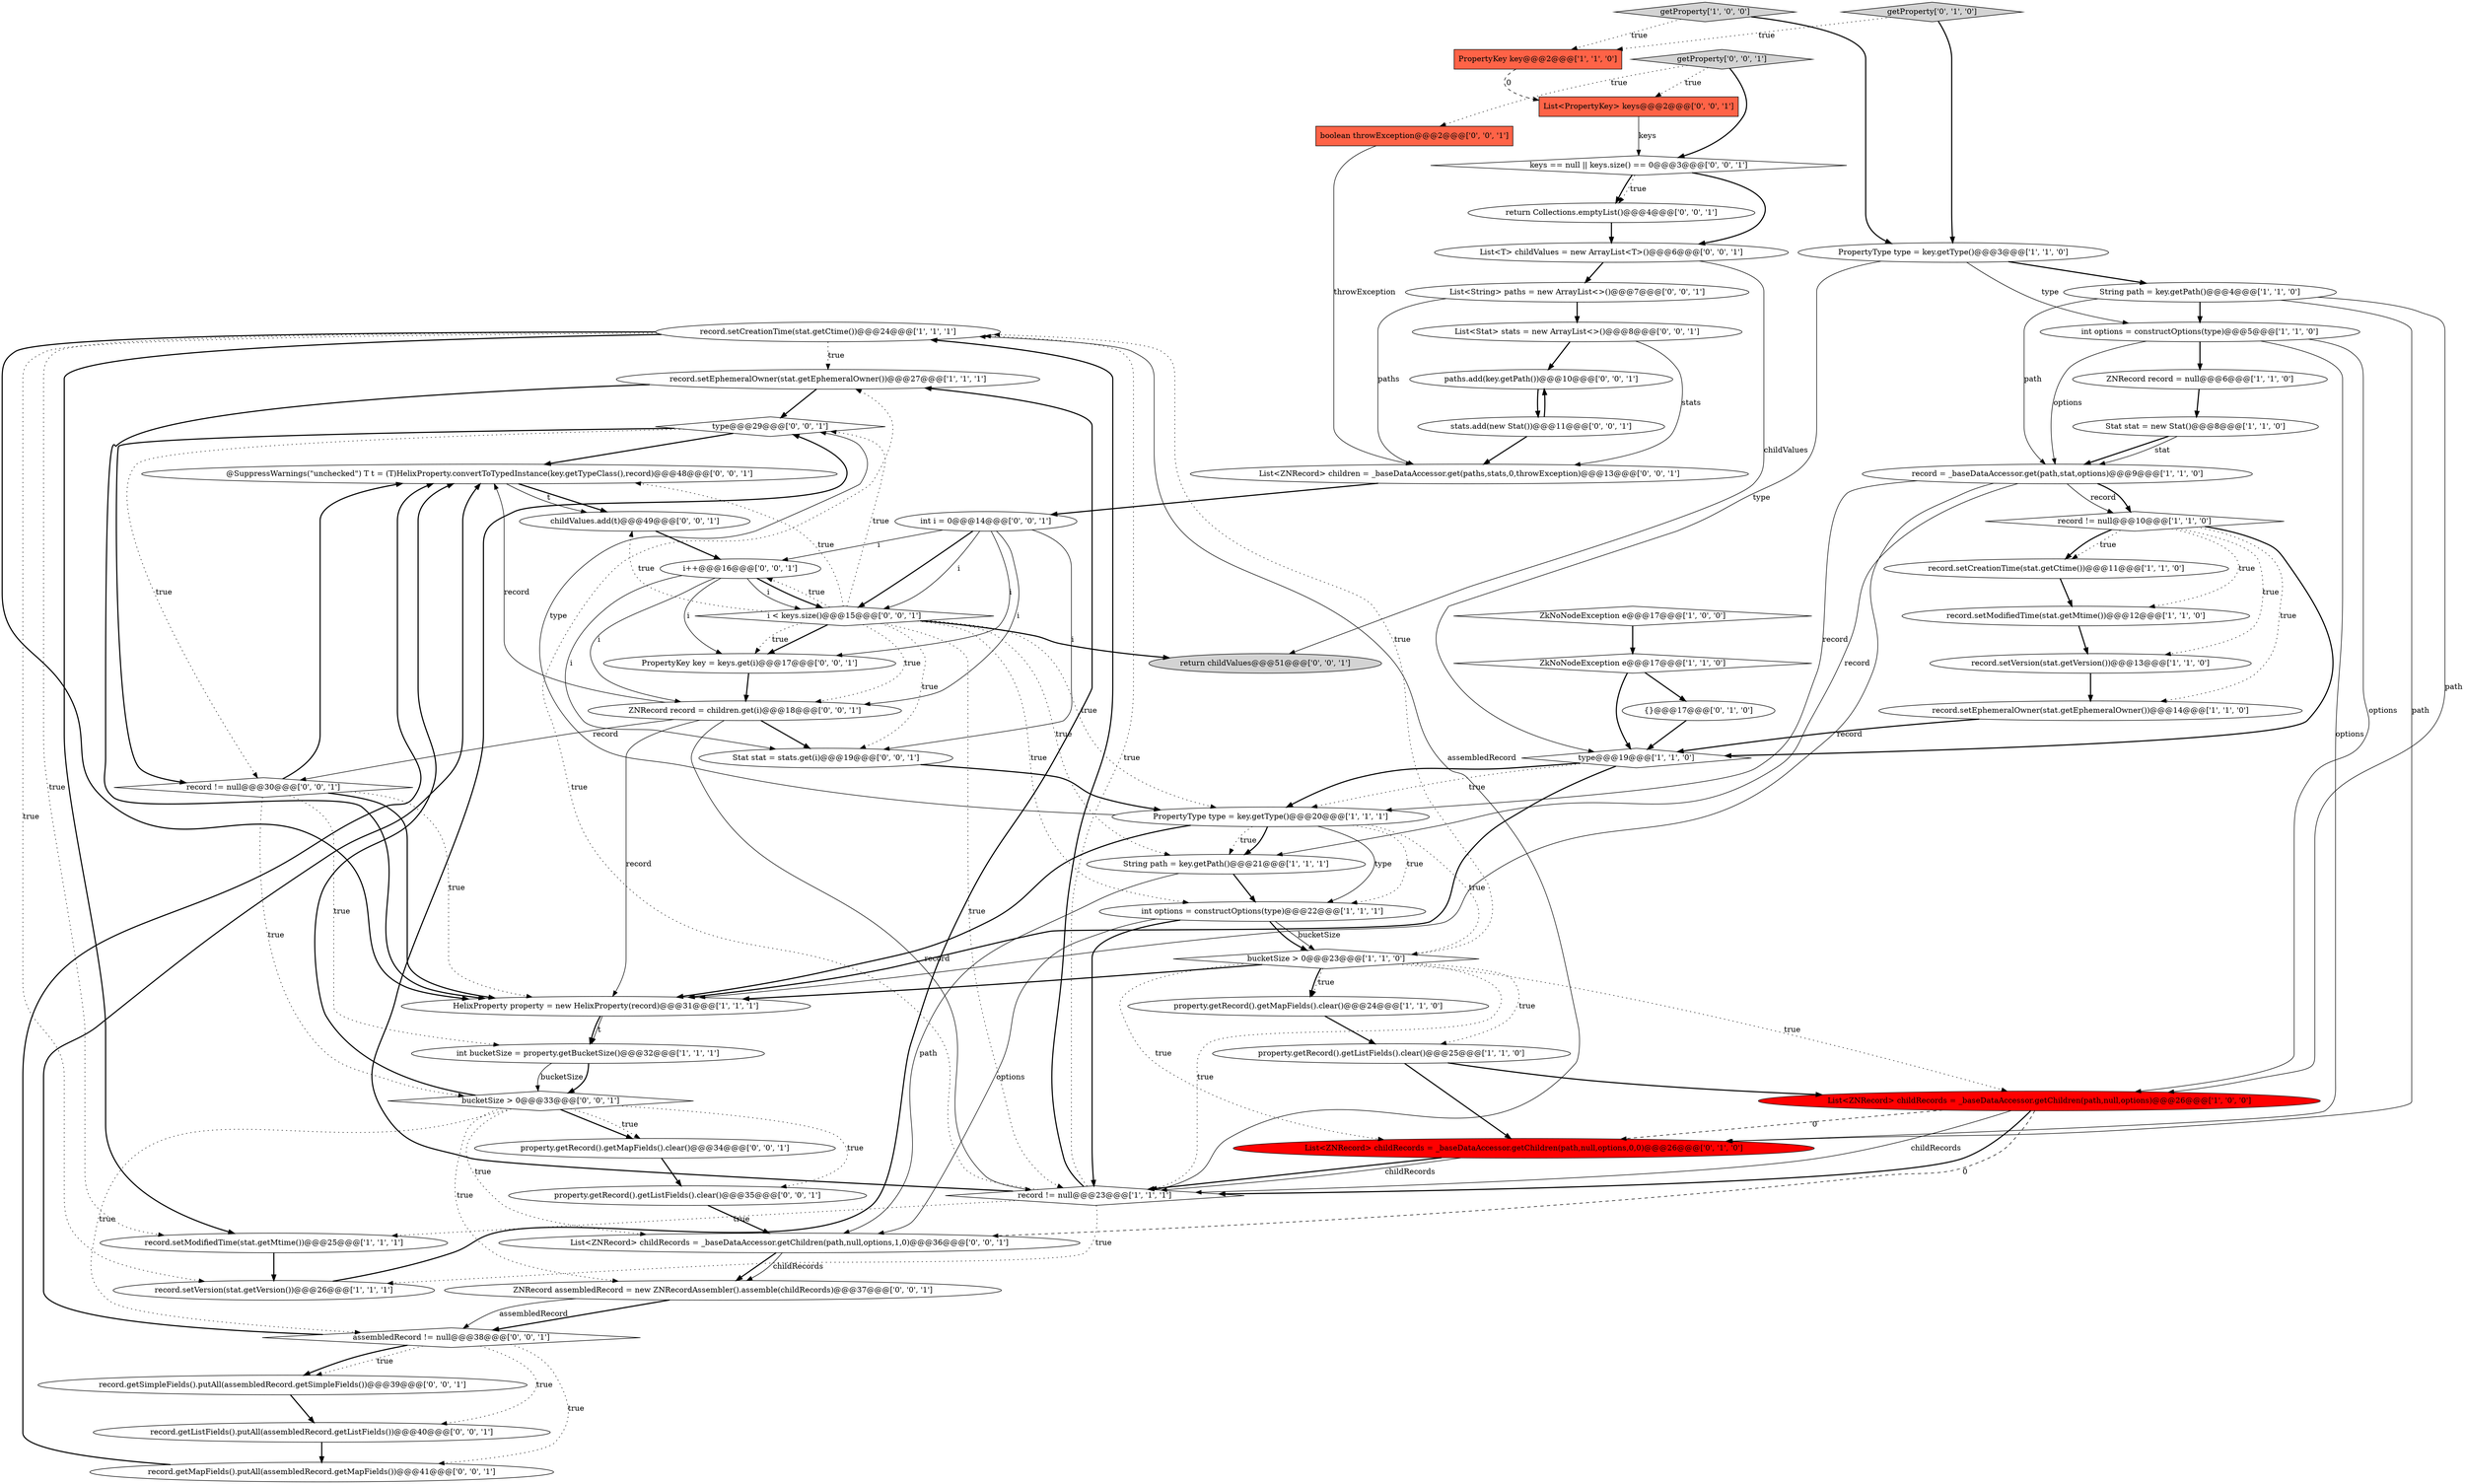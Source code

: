 digraph {
28 [style = filled, label = "record.setCreationTime(stat.getCtime())@@@24@@@['1', '1', '1']", fillcolor = white, shape = ellipse image = "AAA0AAABBB1BBB"];
63 [style = filled, label = "property.getRecord().getListFields().clear()@@@35@@@['0', '0', '1']", fillcolor = white, shape = ellipse image = "AAA0AAABBB3BBB"];
19 [style = filled, label = "Stat stat = new Stat()@@@8@@@['1', '1', '0']", fillcolor = white, shape = ellipse image = "AAA0AAABBB1BBB"];
3 [style = filled, label = "ZkNoNodeException e@@@17@@@['1', '0', '0']", fillcolor = white, shape = diamond image = "AAA0AAABBB1BBB"];
15 [style = filled, label = "record.setCreationTime(stat.getCtime())@@@11@@@['1', '1', '0']", fillcolor = white, shape = ellipse image = "AAA0AAABBB1BBB"];
36 [style = filled, label = "List<Stat> stats = new ArrayList<>()@@@8@@@['0', '0', '1']", fillcolor = white, shape = ellipse image = "AAA0AAABBB3BBB"];
18 [style = filled, label = "getProperty['1', '0', '0']", fillcolor = lightgray, shape = diamond image = "AAA0AAABBB1BBB"];
12 [style = filled, label = "property.getRecord().getMapFields().clear()@@@24@@@['1', '1', '0']", fillcolor = white, shape = ellipse image = "AAA0AAABBB1BBB"];
59 [style = filled, label = "record.getMapFields().putAll(assembledRecord.getMapFields())@@@41@@@['0', '0', '1']", fillcolor = white, shape = ellipse image = "AAA0AAABBB3BBB"];
14 [style = filled, label = "type@@@19@@@['1', '1', '0']", fillcolor = white, shape = diamond image = "AAA0AAABBB1BBB"];
7 [style = filled, label = "record.setEphemeralOwner(stat.getEphemeralOwner())@@@27@@@['1', '1', '1']", fillcolor = white, shape = ellipse image = "AAA0AAABBB1BBB"];
4 [style = filled, label = "record != null@@@23@@@['1', '1', '1']", fillcolor = white, shape = diamond image = "AAA0AAABBB1BBB"];
56 [style = filled, label = "@SuppressWarnings(\"unchecked\") T t = (T)HelixProperty.convertToTypedInstance(key.getTypeClass(),record)@@@48@@@['0', '0', '1']", fillcolor = white, shape = ellipse image = "AAA0AAABBB3BBB"];
57 [style = filled, label = "List<String> paths = new ArrayList<>()@@@7@@@['0', '0', '1']", fillcolor = white, shape = ellipse image = "AAA0AAABBB3BBB"];
55 [style = filled, label = "property.getRecord().getMapFields().clear()@@@34@@@['0', '0', '1']", fillcolor = white, shape = ellipse image = "AAA0AAABBB3BBB"];
43 [style = filled, label = "ZNRecord record = children.get(i)@@@18@@@['0', '0', '1']", fillcolor = white, shape = ellipse image = "AAA0AAABBB3BBB"];
62 [style = filled, label = "stats.add(new Stat())@@@11@@@['0', '0', '1']", fillcolor = white, shape = ellipse image = "AAA0AAABBB3BBB"];
9 [style = filled, label = "bucketSize > 0@@@23@@@['1', '1', '0']", fillcolor = white, shape = diamond image = "AAA0AAABBB1BBB"];
17 [style = filled, label = "ZkNoNodeException e@@@17@@@['1', '1', '0']", fillcolor = white, shape = diamond image = "AAA0AAABBB1BBB"];
54 [style = filled, label = "ZNRecord assembledRecord = new ZNRecordAssembler().assemble(childRecords)@@@37@@@['0', '0', '1']", fillcolor = white, shape = ellipse image = "AAA0AAABBB3BBB"];
45 [style = filled, label = "bucketSize > 0@@@33@@@['0', '0', '1']", fillcolor = white, shape = diamond image = "AAA0AAABBB3BBB"];
41 [style = filled, label = "assembledRecord != null@@@38@@@['0', '0', '1']", fillcolor = white, shape = diamond image = "AAA0AAABBB3BBB"];
21 [style = filled, label = "String path = key.getPath()@@@4@@@['1', '1', '0']", fillcolor = white, shape = ellipse image = "AAA0AAABBB1BBB"];
10 [style = filled, label = "int bucketSize = property.getBucketSize()@@@32@@@['1', '1', '1']", fillcolor = white, shape = ellipse image = "AAA0AAABBB1BBB"];
13 [style = filled, label = "record.setModifiedTime(stat.getMtime())@@@25@@@['1', '1', '1']", fillcolor = white, shape = ellipse image = "AAA0AAABBB1BBB"];
51 [style = filled, label = "paths.add(key.getPath())@@@10@@@['0', '0', '1']", fillcolor = white, shape = ellipse image = "AAA0AAABBB3BBB"];
23 [style = filled, label = "int options = constructOptions(type)@@@22@@@['1', '1', '1']", fillcolor = white, shape = ellipse image = "AAA0AAABBB1BBB"];
58 [style = filled, label = "record.getSimpleFields().putAll(assembledRecord.getSimpleFields())@@@39@@@['0', '0', '1']", fillcolor = white, shape = ellipse image = "AAA0AAABBB3BBB"];
60 [style = filled, label = "childValues.add(t)@@@49@@@['0', '0', '1']", fillcolor = white, shape = ellipse image = "AAA0AAABBB3BBB"];
31 [style = filled, label = "List<ZNRecord> childRecords = _baseDataAccessor.getChildren(path,null,options,0,0)@@@26@@@['0', '1', '0']", fillcolor = red, shape = ellipse image = "AAA1AAABBB2BBB"];
37 [style = filled, label = "PropertyKey key = keys.get(i)@@@17@@@['0', '0', '1']", fillcolor = white, shape = ellipse image = "AAA0AAABBB3BBB"];
5 [style = filled, label = "PropertyType type = key.getType()@@@20@@@['1', '1', '1']", fillcolor = white, shape = ellipse image = "AAA0AAABBB1BBB"];
2 [style = filled, label = "record = _baseDataAccessor.get(path,stat,options)@@@9@@@['1', '1', '0']", fillcolor = white, shape = ellipse image = "AAA0AAABBB1BBB"];
35 [style = filled, label = "record != null@@@30@@@['0', '0', '1']", fillcolor = white, shape = diamond image = "AAA0AAABBB3BBB"];
49 [style = filled, label = "getProperty['0', '0', '1']", fillcolor = lightgray, shape = diamond image = "AAA0AAABBB3BBB"];
30 [style = filled, label = "{}@@@17@@@['0', '1', '0']", fillcolor = white, shape = ellipse image = "AAA0AAABBB2BBB"];
50 [style = filled, label = "return Collections.emptyList()@@@4@@@['0', '0', '1']", fillcolor = white, shape = ellipse image = "AAA0AAABBB3BBB"];
52 [style = filled, label = "i++@@@16@@@['0', '0', '1']", fillcolor = white, shape = ellipse image = "AAA0AAABBB3BBB"];
40 [style = filled, label = "record.getListFields().putAll(assembledRecord.getListFields())@@@40@@@['0', '0', '1']", fillcolor = white, shape = ellipse image = "AAA0AAABBB3BBB"];
46 [style = filled, label = "return childValues@@@51@@@['0', '0', '1']", fillcolor = lightgray, shape = ellipse image = "AAA0AAABBB3BBB"];
61 [style = filled, label = "List<ZNRecord> children = _baseDataAccessor.get(paths,stats,0,throwException)@@@13@@@['0', '0', '1']", fillcolor = white, shape = ellipse image = "AAA0AAABBB3BBB"];
34 [style = filled, label = "type@@@29@@@['0', '0', '1']", fillcolor = white, shape = diamond image = "AAA0AAABBB3BBB"];
33 [style = filled, label = "int i = 0@@@14@@@['0', '0', '1']", fillcolor = white, shape = ellipse image = "AAA0AAABBB3BBB"];
11 [style = filled, label = "int options = constructOptions(type)@@@5@@@['1', '1', '0']", fillcolor = white, shape = ellipse image = "AAA0AAABBB1BBB"];
8 [style = filled, label = "ZNRecord record = null@@@6@@@['1', '1', '0']", fillcolor = white, shape = ellipse image = "AAA0AAABBB1BBB"];
22 [style = filled, label = "HelixProperty property = new HelixProperty(record)@@@31@@@['1', '1', '1']", fillcolor = white, shape = ellipse image = "AAA0AAABBB1BBB"];
27 [style = filled, label = "record.setVersion(stat.getVersion())@@@13@@@['1', '1', '0']", fillcolor = white, shape = ellipse image = "AAA0AAABBB1BBB"];
53 [style = filled, label = "List<PropertyKey> keys@@@2@@@['0', '0', '1']", fillcolor = tomato, shape = box image = "AAA0AAABBB3BBB"];
39 [style = filled, label = "i < keys.size()@@@15@@@['0', '0', '1']", fillcolor = white, shape = diamond image = "AAA0AAABBB3BBB"];
26 [style = filled, label = "String path = key.getPath()@@@21@@@['1', '1', '1']", fillcolor = white, shape = ellipse image = "AAA0AAABBB1BBB"];
38 [style = filled, label = "List<ZNRecord> childRecords = _baseDataAccessor.getChildren(path,null,options,1,0)@@@36@@@['0', '0', '1']", fillcolor = white, shape = ellipse image = "AAA0AAABBB3BBB"];
1 [style = filled, label = "record != null@@@10@@@['1', '1', '0']", fillcolor = white, shape = diamond image = "AAA0AAABBB1BBB"];
16 [style = filled, label = "record.setVersion(stat.getVersion())@@@26@@@['1', '1', '1']", fillcolor = white, shape = ellipse image = "AAA0AAABBB1BBB"];
20 [style = filled, label = "List<ZNRecord> childRecords = _baseDataAccessor.getChildren(path,null,options)@@@26@@@['1', '0', '0']", fillcolor = red, shape = ellipse image = "AAA1AAABBB1BBB"];
29 [style = filled, label = "PropertyKey key@@@2@@@['1', '1', '0']", fillcolor = tomato, shape = box image = "AAA0AAABBB1BBB"];
32 [style = filled, label = "getProperty['0', '1', '0']", fillcolor = lightgray, shape = diamond image = "AAA0AAABBB2BBB"];
0 [style = filled, label = "property.getRecord().getListFields().clear()@@@25@@@['1', '1', '0']", fillcolor = white, shape = ellipse image = "AAA0AAABBB1BBB"];
42 [style = filled, label = "boolean throwException@@@2@@@['0', '0', '1']", fillcolor = tomato, shape = box image = "AAA0AAABBB3BBB"];
44 [style = filled, label = "Stat stat = stats.get(i)@@@19@@@['0', '0', '1']", fillcolor = white, shape = ellipse image = "AAA0AAABBB3BBB"];
47 [style = filled, label = "keys == null || keys.size() == 0@@@3@@@['0', '0', '1']", fillcolor = white, shape = diamond image = "AAA0AAABBB3BBB"];
48 [style = filled, label = "List<T> childValues = new ArrayList<T>()@@@6@@@['0', '0', '1']", fillcolor = white, shape = ellipse image = "AAA0AAABBB3BBB"];
6 [style = filled, label = "record.setEphemeralOwner(stat.getEphemeralOwner())@@@14@@@['1', '1', '0']", fillcolor = white, shape = ellipse image = "AAA0AAABBB1BBB"];
24 [style = filled, label = "PropertyType type = key.getType()@@@3@@@['1', '1', '0']", fillcolor = white, shape = ellipse image = "AAA0AAABBB1BBB"];
25 [style = filled, label = "record.setModifiedTime(stat.getMtime())@@@12@@@['1', '1', '0']", fillcolor = white, shape = ellipse image = "AAA0AAABBB1BBB"];
33->39 [style = solid, label="i"];
9->12 [style = dotted, label="true"];
20->4 [style = solid, label="childRecords"];
2->26 [style = solid, label="record"];
45->63 [style = dotted, label="true"];
15->25 [style = bold, label=""];
35->10 [style = dotted, label="true"];
2->1 [style = solid, label="record"];
5->23 [style = dotted, label="true"];
62->61 [style = bold, label=""];
16->7 [style = bold, label=""];
28->16 [style = dotted, label="true"];
4->7 [style = dotted, label="true"];
33->43 [style = solid, label="i"];
45->38 [style = dotted, label="true"];
55->63 [style = bold, label=""];
52->43 [style = solid, label="i"];
37->43 [style = bold, label=""];
41->40 [style = dotted, label="true"];
43->56 [style = solid, label="record"];
20->38 [style = dashed, label="0"];
24->21 [style = bold, label=""];
41->58 [style = dotted, label="true"];
17->14 [style = bold, label=""];
28->7 [style = dotted, label="true"];
30->14 [style = bold, label=""];
5->9 [style = dotted, label="true"];
1->6 [style = dotted, label="true"];
39->5 [style = dotted, label="true"];
41->59 [style = dotted, label="true"];
35->22 [style = dotted, label="true"];
63->38 [style = bold, label=""];
41->58 [style = bold, label=""];
28->13 [style = dotted, label="true"];
43->44 [style = bold, label=""];
43->35 [style = solid, label="record"];
1->27 [style = dotted, label="true"];
9->28 [style = dotted, label="true"];
33->44 [style = solid, label="i"];
47->48 [style = bold, label=""];
2->22 [style = solid, label="record"];
39->26 [style = dotted, label="true"];
49->53 [style = dotted, label="true"];
14->22 [style = bold, label=""];
2->5 [style = solid, label="record"];
9->31 [style = dotted, label="true"];
31->4 [style = bold, label=""];
19->2 [style = bold, label=""];
54->41 [style = bold, label=""];
48->46 [style = solid, label="childValues"];
39->43 [style = dotted, label="true"];
45->54 [style = dotted, label="true"];
23->9 [style = solid, label="bucketSize"];
13->16 [style = bold, label=""];
4->28 [style = dotted, label="true"];
10->45 [style = solid, label="bucketSize"];
25->27 [style = bold, label=""];
4->13 [style = dotted, label="true"];
31->4 [style = solid, label="childRecords"];
5->34 [style = solid, label="type"];
21->11 [style = bold, label=""];
39->44 [style = dotted, label="true"];
1->15 [style = dotted, label="true"];
21->2 [style = solid, label="path"];
42->61 [style = solid, label="throwException"];
10->45 [style = bold, label=""];
33->37 [style = solid, label="i"];
45->56 [style = bold, label=""];
11->8 [style = bold, label=""];
11->31 [style = solid, label="options"];
0->20 [style = bold, label=""];
5->26 [style = dotted, label="true"];
9->4 [style = dotted, label="true"];
34->35 [style = bold, label=""];
59->56 [style = bold, label=""];
5->22 [style = bold, label=""];
57->61 [style = solid, label="paths"];
39->34 [style = dotted, label="true"];
0->31 [style = bold, label=""];
24->11 [style = solid, label="type"];
18->29 [style = dotted, label="true"];
9->22 [style = bold, label=""];
39->37 [style = bold, label=""];
18->24 [style = bold, label=""];
36->51 [style = bold, label=""];
53->47 [style = solid, label="keys"];
39->46 [style = bold, label=""];
9->0 [style = dotted, label="true"];
51->62 [style = bold, label=""];
62->51 [style = bold, label=""];
45->55 [style = bold, label=""];
2->1 [style = bold, label=""];
38->54 [style = bold, label=""];
56->60 [style = bold, label=""];
11->2 [style = solid, label="options"];
22->10 [style = solid, label="t"];
21->31 [style = solid, label="path"];
20->31 [style = dashed, label="0"];
5->26 [style = bold, label=""];
50->48 [style = bold, label=""];
40->59 [style = bold, label=""];
45->41 [style = dotted, label="true"];
47->50 [style = bold, label=""];
24->14 [style = solid, label="type"];
49->42 [style = dotted, label="true"];
34->56 [style = bold, label=""];
39->23 [style = dotted, label="true"];
5->23 [style = solid, label="type"];
7->22 [style = bold, label=""];
39->37 [style = dotted, label="true"];
52->39 [style = solid, label="i"];
14->5 [style = dotted, label="true"];
34->35 [style = dotted, label="true"];
47->50 [style = dotted, label="true"];
9->20 [style = dotted, label="true"];
22->10 [style = bold, label=""];
19->2 [style = solid, label="stat"];
3->17 [style = bold, label=""];
38->54 [style = solid, label="childRecords"];
56->60 [style = solid, label="t"];
9->12 [style = bold, label=""];
32->29 [style = dotted, label="true"];
26->38 [style = solid, label="path"];
60->52 [style = bold, label=""];
52->44 [style = solid, label="i"];
52->37 [style = solid, label="i"];
44->5 [style = bold, label=""];
39->60 [style = dotted, label="true"];
4->28 [style = solid, label="assembledRecord"];
4->34 [style = bold, label=""];
28->22 [style = bold, label=""];
35->45 [style = dotted, label="true"];
29->53 [style = dashed, label="0"];
14->5 [style = bold, label=""];
52->39 [style = bold, label=""];
1->25 [style = dotted, label="true"];
39->52 [style = dotted, label="true"];
48->57 [style = bold, label=""];
8->19 [style = bold, label=""];
33->52 [style = solid, label="i"];
35->22 [style = bold, label=""];
1->15 [style = bold, label=""];
23->4 [style = bold, label=""];
58->40 [style = bold, label=""];
23->38 [style = solid, label="options"];
41->56 [style = bold, label=""];
28->13 [style = bold, label=""];
17->30 [style = bold, label=""];
11->20 [style = solid, label="options"];
35->56 [style = bold, label=""];
12->0 [style = bold, label=""];
27->6 [style = bold, label=""];
4->28 [style = bold, label=""];
20->4 [style = bold, label=""];
49->47 [style = bold, label=""];
6->14 [style = bold, label=""];
39->4 [style = dotted, label="true"];
7->34 [style = bold, label=""];
54->41 [style = solid, label="assembledRecord"];
33->39 [style = bold, label=""];
36->61 [style = solid, label="stats"];
26->23 [style = bold, label=""];
57->36 [style = bold, label=""];
45->55 [style = dotted, label="true"];
1->14 [style = bold, label=""];
21->20 [style = solid, label="path"];
43->22 [style = solid, label="record"];
39->56 [style = dotted, label="true"];
4->16 [style = dotted, label="true"];
23->9 [style = bold, label=""];
32->24 [style = bold, label=""];
43->4 [style = solid, label="record"];
61->33 [style = bold, label=""];
}
